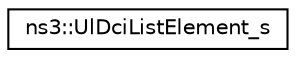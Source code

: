 digraph "Graphical Class Hierarchy"
{
 // LATEX_PDF_SIZE
  edge [fontname="Helvetica",fontsize="10",labelfontname="Helvetica",labelfontsize="10"];
  node [fontname="Helvetica",fontsize="10",shape=record];
  rankdir="LR";
  Node0 [label="ns3::UlDciListElement_s",height=0.2,width=0.4,color="black", fillcolor="white", style="filled",URL="$structns3_1_1_ul_dci_list_element__s.html",tooltip="See section 4.3.2 ulDciListElement."];
}
